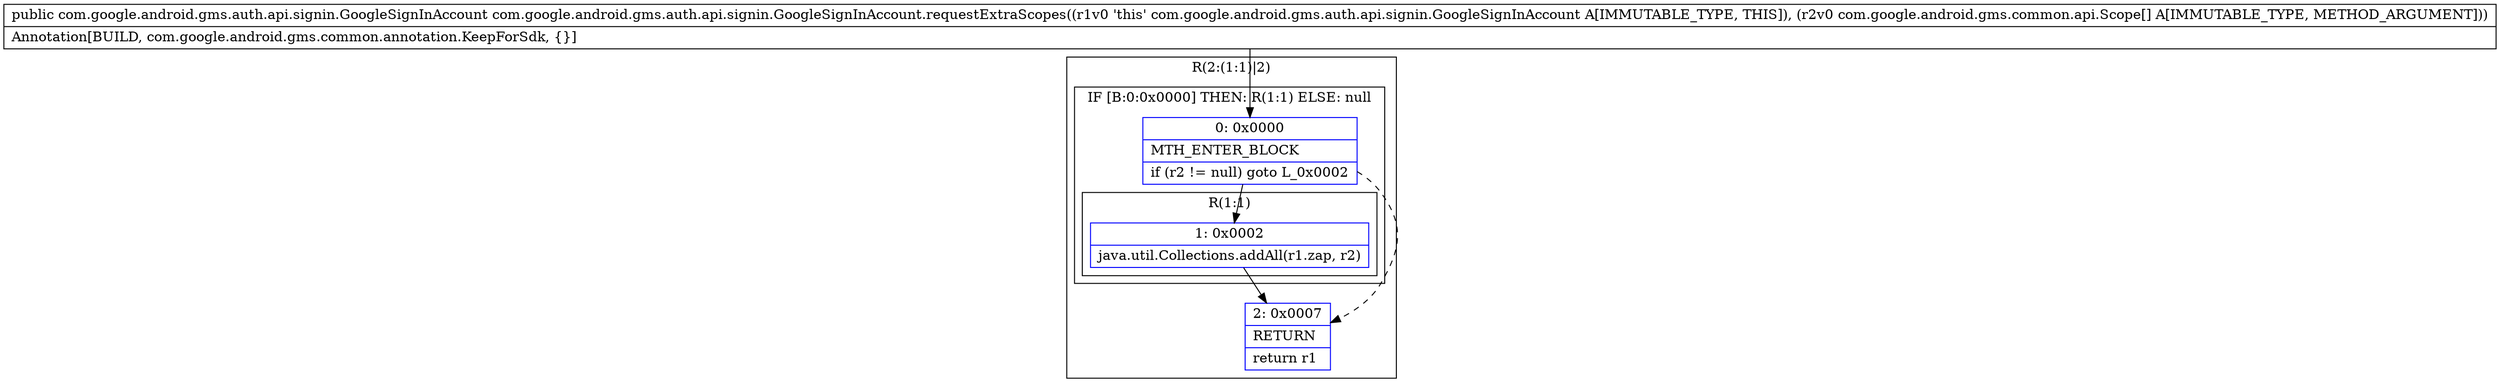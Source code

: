 digraph "CFG forcom.google.android.gms.auth.api.signin.GoogleSignInAccount.requestExtraScopes([Lcom\/google\/android\/gms\/common\/api\/Scope;)Lcom\/google\/android\/gms\/auth\/api\/signin\/GoogleSignInAccount;" {
subgraph cluster_Region_1340654235 {
label = "R(2:(1:1)|2)";
node [shape=record,color=blue];
subgraph cluster_IfRegion_1297742957 {
label = "IF [B:0:0x0000] THEN: R(1:1) ELSE: null";
node [shape=record,color=blue];
Node_0 [shape=record,label="{0\:\ 0x0000|MTH_ENTER_BLOCK\l|if (r2 != null) goto L_0x0002\l}"];
subgraph cluster_Region_676659553 {
label = "R(1:1)";
node [shape=record,color=blue];
Node_1 [shape=record,label="{1\:\ 0x0002|java.util.Collections.addAll(r1.zap, r2)\l}"];
}
}
Node_2 [shape=record,label="{2\:\ 0x0007|RETURN\l|return r1\l}"];
}
MethodNode[shape=record,label="{public com.google.android.gms.auth.api.signin.GoogleSignInAccount com.google.android.gms.auth.api.signin.GoogleSignInAccount.requestExtraScopes((r1v0 'this' com.google.android.gms.auth.api.signin.GoogleSignInAccount A[IMMUTABLE_TYPE, THIS]), (r2v0 com.google.android.gms.common.api.Scope[] A[IMMUTABLE_TYPE, METHOD_ARGUMENT]))  | Annotation[BUILD, com.google.android.gms.common.annotation.KeepForSdk, \{\}]\l}"];
MethodNode -> Node_0;
Node_0 -> Node_1;
Node_0 -> Node_2[style=dashed];
Node_1 -> Node_2;
}

